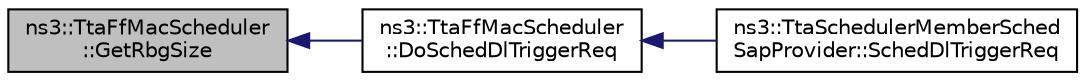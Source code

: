 digraph "ns3::TtaFfMacScheduler::GetRbgSize"
{
  edge [fontname="Helvetica",fontsize="10",labelfontname="Helvetica",labelfontsize="10"];
  node [fontname="Helvetica",fontsize="10",shape=record];
  rankdir="LR";
  Node1 [label="ns3::TtaFfMacScheduler\l::GetRbgSize",height=0.2,width=0.4,color="black", fillcolor="grey75", style="filled", fontcolor="black"];
  Node1 -> Node2 [dir="back",color="midnightblue",fontsize="10",style="solid"];
  Node2 [label="ns3::TtaFfMacScheduler\l::DoSchedDlTriggerReq",height=0.2,width=0.4,color="black", fillcolor="white", style="filled",URL="$da/d46/classns3_1_1TtaFfMacScheduler.html#adc734578d3c46a0d8a9eb2cdcafb6d61"];
  Node2 -> Node3 [dir="back",color="midnightblue",fontsize="10",style="solid"];
  Node3 [label="ns3::TtaSchedulerMemberSched\lSapProvider::SchedDlTriggerReq",height=0.2,width=0.4,color="black", fillcolor="white", style="filled",URL="$df/d0a/classns3_1_1TtaSchedulerMemberSchedSapProvider.html#adf1be67a6669f49acc97ec4cae57a635"];
}
